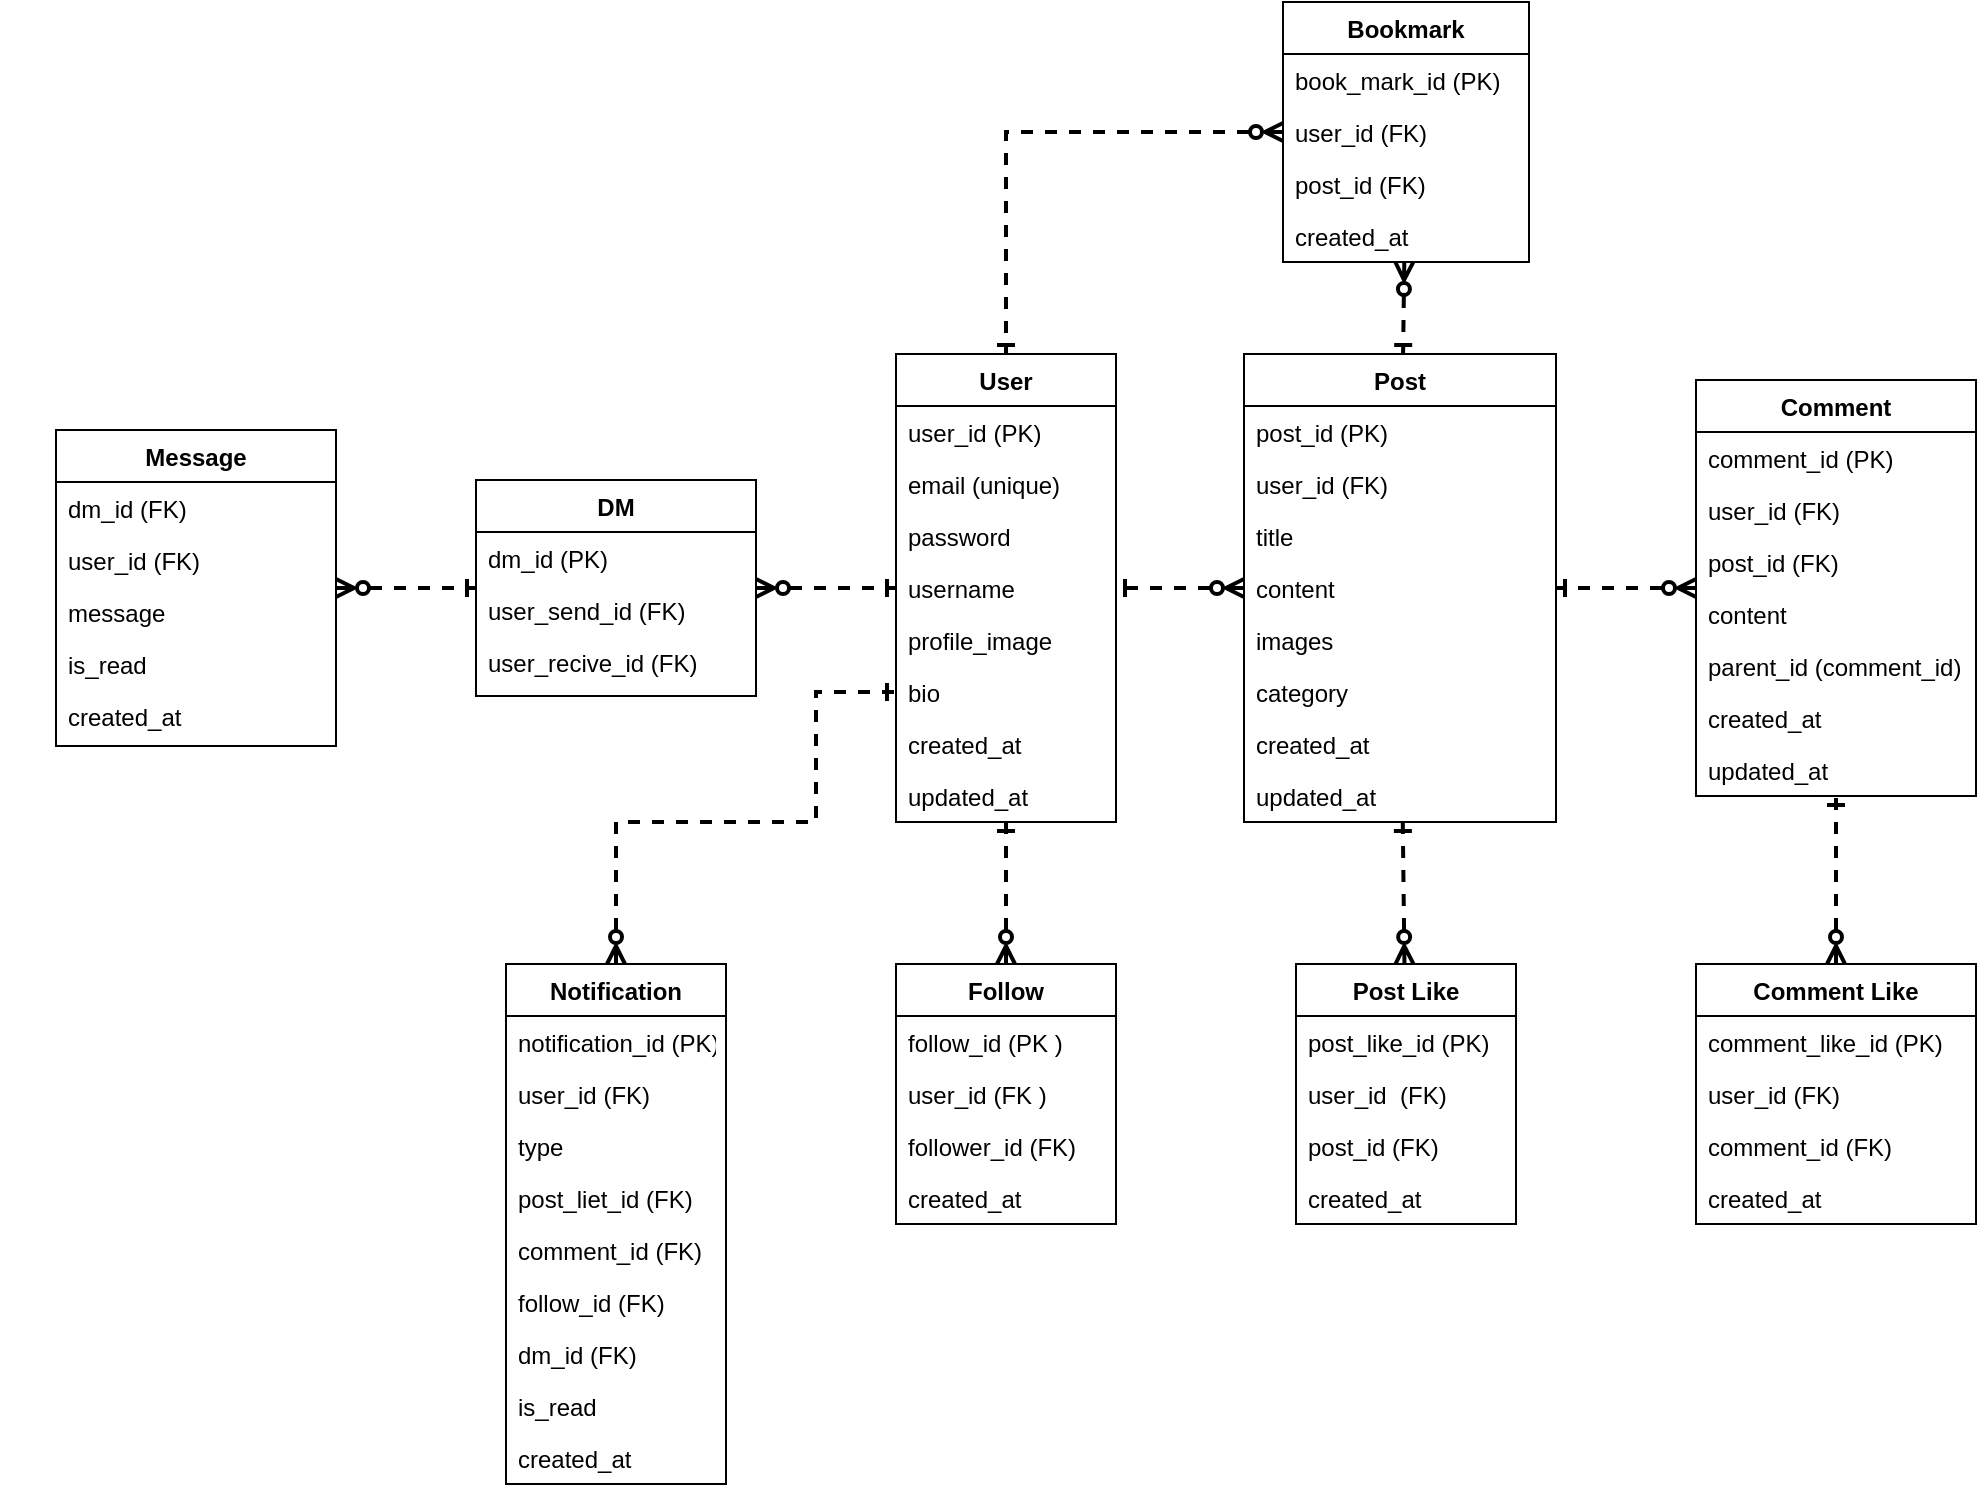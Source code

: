 <mxfile version="24.5.4" type="github">
  <diagram id="C5RBs43oDa-KdzZeNtuy" name="Page-1">
    <mxGraphModel dx="2261" dy="1915" grid="1" gridSize="10" guides="1" tooltips="1" connect="1" arrows="1" fold="1" page="1" pageScale="1" pageWidth="827" pageHeight="1169" background="#ffffff" math="0" shadow="0">
      <root>
        <mxCell id="WIyWlLk6GJQsqaUBKTNV-0" />
        <mxCell id="WIyWlLk6GJQsqaUBKTNV-1" parent="WIyWlLk6GJQsqaUBKTNV-0" />
        <mxCell id="zkfFHV4jXpPFQw0GAbJ--0" value="User" style="swimlane;fontStyle=1;align=center;verticalAlign=top;childLayout=stackLayout;horizontal=1;startSize=26;horizontalStack=0;resizeParent=1;resizeLast=0;collapsible=1;marginBottom=0;rounded=0;shadow=0;strokeWidth=1;" parent="WIyWlLk6GJQsqaUBKTNV-1" vertex="1">
          <mxGeometry x="40" y="146" width="110" height="234" as="geometry">
            <mxRectangle x="230" y="140" width="160" height="26" as="alternateBounds" />
          </mxGeometry>
        </mxCell>
        <mxCell id="zkfFHV4jXpPFQw0GAbJ--3" value="user_id (PK)" style="text;align=left;verticalAlign=top;spacingLeft=4;spacingRight=4;overflow=hidden;rotatable=0;points=[[0,0.5],[1,0.5]];portConstraint=eastwest;rounded=0;shadow=0;html=0;" parent="zkfFHV4jXpPFQw0GAbJ--0" vertex="1">
          <mxGeometry y="26" width="110" height="26" as="geometry" />
        </mxCell>
        <mxCell id="zkfFHV4jXpPFQw0GAbJ--1" value="email (unique)" style="text;align=left;verticalAlign=top;spacingLeft=4;spacingRight=4;overflow=hidden;rotatable=0;points=[[0,0.5],[1,0.5]];portConstraint=eastwest;" parent="zkfFHV4jXpPFQw0GAbJ--0" vertex="1">
          <mxGeometry y="52" width="110" height="26" as="geometry" />
        </mxCell>
        <mxCell id="zkfFHV4jXpPFQw0GAbJ--2" value="password" style="text;align=left;verticalAlign=top;spacingLeft=4;spacingRight=4;overflow=hidden;rotatable=0;points=[[0,0.5],[1,0.5]];portConstraint=eastwest;rounded=0;shadow=0;html=0;" parent="zkfFHV4jXpPFQw0GAbJ--0" vertex="1">
          <mxGeometry y="78" width="110" height="26" as="geometry" />
        </mxCell>
        <mxCell id="iJjre2rGxFUCucwiEA4P-0" value="username" style="text;align=left;verticalAlign=top;spacingLeft=4;spacingRight=4;overflow=hidden;rotatable=0;points=[[0,0.5],[1,0.5]];portConstraint=eastwest;rounded=0;shadow=0;html=0;" vertex="1" parent="zkfFHV4jXpPFQw0GAbJ--0">
          <mxGeometry y="104" width="110" height="26" as="geometry" />
        </mxCell>
        <mxCell id="iJjre2rGxFUCucwiEA4P-14" value="profile_image" style="text;align=left;verticalAlign=top;spacingLeft=4;spacingRight=4;overflow=hidden;rotatable=0;points=[[0,0.5],[1,0.5]];portConstraint=eastwest;rounded=0;shadow=0;html=0;" vertex="1" parent="zkfFHV4jXpPFQw0GAbJ--0">
          <mxGeometry y="130" width="110" height="26" as="geometry" />
        </mxCell>
        <mxCell id="iJjre2rGxFUCucwiEA4P-15" value="bio" style="text;align=left;verticalAlign=top;spacingLeft=4;spacingRight=4;overflow=hidden;rotatable=0;points=[[0,0.5],[1,0.5]];portConstraint=eastwest;rounded=0;shadow=0;html=0;" vertex="1" parent="zkfFHV4jXpPFQw0GAbJ--0">
          <mxGeometry y="156" width="110" height="26" as="geometry" />
        </mxCell>
        <mxCell id="iJjre2rGxFUCucwiEA4P-1" value="created_at" style="text;align=left;verticalAlign=top;spacingLeft=4;spacingRight=4;overflow=hidden;rotatable=0;points=[[0,0.5],[1,0.5]];portConstraint=eastwest;rounded=0;shadow=0;html=0;" vertex="1" parent="zkfFHV4jXpPFQw0GAbJ--0">
          <mxGeometry y="182" width="110" height="26" as="geometry" />
        </mxCell>
        <mxCell id="iJjre2rGxFUCucwiEA4P-2" value="updated_at" style="text;align=left;verticalAlign=top;spacingLeft=4;spacingRight=4;overflow=hidden;rotatable=0;points=[[0,0.5],[1,0.5]];portConstraint=eastwest;rounded=0;shadow=0;html=0;" vertex="1" parent="zkfFHV4jXpPFQw0GAbJ--0">
          <mxGeometry y="208" width="110" height="26" as="geometry" />
        </mxCell>
        <mxCell id="iJjre2rGxFUCucwiEA4P-16" value="Post" style="swimlane;fontStyle=1;align=center;verticalAlign=top;childLayout=stackLayout;horizontal=1;startSize=26;horizontalStack=0;resizeParent=1;resizeLast=0;collapsible=1;marginBottom=0;rounded=0;shadow=0;strokeWidth=1;" vertex="1" parent="WIyWlLk6GJQsqaUBKTNV-1">
          <mxGeometry x="214" y="146" width="156" height="234" as="geometry">
            <mxRectangle x="230" y="140" width="160" height="26" as="alternateBounds" />
          </mxGeometry>
        </mxCell>
        <mxCell id="iJjre2rGxFUCucwiEA4P-17" value="post_id (PK)" style="text;align=left;verticalAlign=top;spacingLeft=4;spacingRight=4;overflow=hidden;rotatable=0;points=[[0,0.5],[1,0.5]];portConstraint=eastwest;rounded=0;shadow=0;html=0;" vertex="1" parent="iJjre2rGxFUCucwiEA4P-16">
          <mxGeometry y="26" width="156" height="26" as="geometry" />
        </mxCell>
        <mxCell id="iJjre2rGxFUCucwiEA4P-18" value="user_id (FK)" style="text;align=left;verticalAlign=top;spacingLeft=4;spacingRight=4;overflow=hidden;rotatable=0;points=[[0,0.5],[1,0.5]];portConstraint=eastwest;" vertex="1" parent="iJjre2rGxFUCucwiEA4P-16">
          <mxGeometry y="52" width="156" height="26" as="geometry" />
        </mxCell>
        <mxCell id="iJjre2rGxFUCucwiEA4P-19" value="title" style="text;align=left;verticalAlign=top;spacingLeft=4;spacingRight=4;overflow=hidden;rotatable=0;points=[[0,0.5],[1,0.5]];portConstraint=eastwest;rounded=0;shadow=0;html=0;" vertex="1" parent="iJjre2rGxFUCucwiEA4P-16">
          <mxGeometry y="78" width="156" height="26" as="geometry" />
        </mxCell>
        <mxCell id="iJjre2rGxFUCucwiEA4P-20" value="content" style="text;align=left;verticalAlign=top;spacingLeft=4;spacingRight=4;overflow=hidden;rotatable=0;points=[[0,0.5],[1,0.5]];portConstraint=eastwest;rounded=0;shadow=0;html=0;" vertex="1" parent="iJjre2rGxFUCucwiEA4P-16">
          <mxGeometry y="104" width="156" height="26" as="geometry" />
        </mxCell>
        <mxCell id="iJjre2rGxFUCucwiEA4P-22" value="images" style="text;align=left;verticalAlign=top;spacingLeft=4;spacingRight=4;overflow=hidden;rotatable=0;points=[[0,0.5],[1,0.5]];portConstraint=eastwest;rounded=0;shadow=0;html=0;" vertex="1" parent="iJjre2rGxFUCucwiEA4P-16">
          <mxGeometry y="130" width="156" height="26" as="geometry" />
        </mxCell>
        <mxCell id="iJjre2rGxFUCucwiEA4P-21" value="category" style="text;align=left;verticalAlign=top;spacingLeft=4;spacingRight=4;overflow=hidden;rotatable=0;points=[[0,0.5],[1,0.5]];portConstraint=eastwest;rounded=0;shadow=0;html=0;" vertex="1" parent="iJjre2rGxFUCucwiEA4P-16">
          <mxGeometry y="156" width="156" height="26" as="geometry" />
        </mxCell>
        <mxCell id="iJjre2rGxFUCucwiEA4P-38" value="created_at" style="text;align=left;verticalAlign=top;spacingLeft=4;spacingRight=4;overflow=hidden;rotatable=0;points=[[0,0.5],[1,0.5]];portConstraint=eastwest;rounded=0;shadow=0;html=0;" vertex="1" parent="iJjre2rGxFUCucwiEA4P-16">
          <mxGeometry y="182" width="156" height="26" as="geometry" />
        </mxCell>
        <mxCell id="iJjre2rGxFUCucwiEA4P-39" value="updated_at" style="text;align=left;verticalAlign=top;spacingLeft=4;spacingRight=4;overflow=hidden;rotatable=0;points=[[0,0.5],[1,0.5]];portConstraint=eastwest;rounded=0;shadow=0;html=0;" vertex="1" parent="iJjre2rGxFUCucwiEA4P-16">
          <mxGeometry y="208" width="156" height="22" as="geometry" />
        </mxCell>
        <mxCell id="iJjre2rGxFUCucwiEA4P-28" value="Comment" style="swimlane;fontStyle=1;align=center;verticalAlign=top;childLayout=stackLayout;horizontal=1;startSize=26;horizontalStack=0;resizeParent=1;resizeLast=0;collapsible=1;marginBottom=0;rounded=0;shadow=0;strokeWidth=1;" vertex="1" parent="WIyWlLk6GJQsqaUBKTNV-1">
          <mxGeometry x="440" y="159" width="140" height="208" as="geometry">
            <mxRectangle x="230" y="140" width="160" height="26" as="alternateBounds" />
          </mxGeometry>
        </mxCell>
        <mxCell id="iJjre2rGxFUCucwiEA4P-29" value="comment_id (PK)" style="text;align=left;verticalAlign=top;spacingLeft=4;spacingRight=4;overflow=hidden;rotatable=0;points=[[0,0.5],[1,0.5]];portConstraint=eastwest;rounded=0;shadow=0;html=0;" vertex="1" parent="iJjre2rGxFUCucwiEA4P-28">
          <mxGeometry y="26" width="140" height="26" as="geometry" />
        </mxCell>
        <mxCell id="iJjre2rGxFUCucwiEA4P-30" value="user_id (FK)" style="text;align=left;verticalAlign=top;spacingLeft=4;spacingRight=4;overflow=hidden;rotatable=0;points=[[0,0.5],[1,0.5]];portConstraint=eastwest;" vertex="1" parent="iJjre2rGxFUCucwiEA4P-28">
          <mxGeometry y="52" width="140" height="26" as="geometry" />
        </mxCell>
        <mxCell id="iJjre2rGxFUCucwiEA4P-31" value="post_id (FK)" style="text;align=left;verticalAlign=top;spacingLeft=4;spacingRight=4;overflow=hidden;rotatable=0;points=[[0,0.5],[1,0.5]];portConstraint=eastwest;rounded=0;shadow=0;html=0;" vertex="1" parent="iJjre2rGxFUCucwiEA4P-28">
          <mxGeometry y="78" width="140" height="26" as="geometry" />
        </mxCell>
        <mxCell id="iJjre2rGxFUCucwiEA4P-32" value="content" style="text;align=left;verticalAlign=top;spacingLeft=4;spacingRight=4;overflow=hidden;rotatable=0;points=[[0,0.5],[1,0.5]];portConstraint=eastwest;rounded=0;shadow=0;html=0;" vertex="1" parent="iJjre2rGxFUCucwiEA4P-28">
          <mxGeometry y="104" width="140" height="26" as="geometry" />
        </mxCell>
        <mxCell id="iJjre2rGxFUCucwiEA4P-33" value="parent_id (comment_id)" style="text;align=left;verticalAlign=top;spacingLeft=4;spacingRight=4;overflow=hidden;rotatable=0;points=[[0,0.5],[1,0.5]];portConstraint=eastwest;rounded=0;shadow=0;html=0;" vertex="1" parent="iJjre2rGxFUCucwiEA4P-28">
          <mxGeometry y="130" width="140" height="26" as="geometry" />
        </mxCell>
        <mxCell id="iJjre2rGxFUCucwiEA4P-40" value="created_at" style="text;align=left;verticalAlign=top;spacingLeft=4;spacingRight=4;overflow=hidden;rotatable=0;points=[[0,0.5],[1,0.5]];portConstraint=eastwest;rounded=0;shadow=0;html=0;" vertex="1" parent="iJjre2rGxFUCucwiEA4P-28">
          <mxGeometry y="156" width="140" height="26" as="geometry" />
        </mxCell>
        <mxCell id="iJjre2rGxFUCucwiEA4P-41" value="updated_at" style="text;align=left;verticalAlign=top;spacingLeft=4;spacingRight=4;overflow=hidden;rotatable=0;points=[[0,0.5],[1,0.5]];portConstraint=eastwest;rounded=0;shadow=0;html=0;" vertex="1" parent="iJjre2rGxFUCucwiEA4P-28">
          <mxGeometry y="182" width="140" height="26" as="geometry" />
        </mxCell>
        <mxCell id="iJjre2rGxFUCucwiEA4P-42" value="Post Like" style="swimlane;fontStyle=1;align=center;verticalAlign=top;childLayout=stackLayout;horizontal=1;startSize=26;horizontalStack=0;resizeParent=1;resizeLast=0;collapsible=1;marginBottom=0;rounded=0;shadow=0;strokeWidth=1;" vertex="1" parent="WIyWlLk6GJQsqaUBKTNV-1">
          <mxGeometry x="240" y="451" width="110" height="130" as="geometry">
            <mxRectangle x="230" y="140" width="160" height="26" as="alternateBounds" />
          </mxGeometry>
        </mxCell>
        <mxCell id="iJjre2rGxFUCucwiEA4P-432" value="post_like_id (PK)" style="text;align=left;verticalAlign=top;spacingLeft=4;spacingRight=4;overflow=hidden;rotatable=0;points=[[0,0.5],[1,0.5]];portConstraint=eastwest;" vertex="1" parent="iJjre2rGxFUCucwiEA4P-42">
          <mxGeometry y="26" width="110" height="26" as="geometry" />
        </mxCell>
        <mxCell id="iJjre2rGxFUCucwiEA4P-44" value="user_id  (FK)" style="text;align=left;verticalAlign=top;spacingLeft=4;spacingRight=4;overflow=hidden;rotatable=0;points=[[0,0.5],[1,0.5]];portConstraint=eastwest;" vertex="1" parent="iJjre2rGxFUCucwiEA4P-42">
          <mxGeometry y="52" width="110" height="26" as="geometry" />
        </mxCell>
        <mxCell id="iJjre2rGxFUCucwiEA4P-45" value="post_id (FK)" style="text;align=left;verticalAlign=top;spacingLeft=4;spacingRight=4;overflow=hidden;rotatable=0;points=[[0,0.5],[1,0.5]];portConstraint=eastwest;rounded=0;shadow=0;html=0;" vertex="1" parent="iJjre2rGxFUCucwiEA4P-42">
          <mxGeometry y="78" width="110" height="26" as="geometry" />
        </mxCell>
        <mxCell id="iJjre2rGxFUCucwiEA4P-50" value="created_at" style="text;align=left;verticalAlign=top;spacingLeft=4;spacingRight=4;overflow=hidden;rotatable=0;points=[[0,0.5],[1,0.5]];portConstraint=eastwest;rounded=0;shadow=0;html=0;" vertex="1" parent="iJjre2rGxFUCucwiEA4P-42">
          <mxGeometry y="104" width="110" height="26" as="geometry" />
        </mxCell>
        <mxCell id="iJjre2rGxFUCucwiEA4P-344" value="Comment Like" style="swimlane;fontStyle=1;align=center;verticalAlign=top;childLayout=stackLayout;horizontal=1;startSize=26;horizontalStack=0;resizeParent=1;resizeLast=0;collapsible=1;marginBottom=0;rounded=0;shadow=0;strokeWidth=1;" vertex="1" parent="WIyWlLk6GJQsqaUBKTNV-1">
          <mxGeometry x="440" y="451" width="140" height="130" as="geometry">
            <mxRectangle x="230" y="140" width="160" height="26" as="alternateBounds" />
          </mxGeometry>
        </mxCell>
        <mxCell id="iJjre2rGxFUCucwiEA4P-433" value="comment_like_id (PK)" style="text;align=left;verticalAlign=top;spacingLeft=4;spacingRight=4;overflow=hidden;rotatable=0;points=[[0,0.5],[1,0.5]];portConstraint=eastwest;" vertex="1" parent="iJjre2rGxFUCucwiEA4P-344">
          <mxGeometry y="26" width="140" height="26" as="geometry" />
        </mxCell>
        <mxCell id="iJjre2rGxFUCucwiEA4P-346" value="user_id (FK)" style="text;align=left;verticalAlign=top;spacingLeft=4;spacingRight=4;overflow=hidden;rotatable=0;points=[[0,0.5],[1,0.5]];portConstraint=eastwest;" vertex="1" parent="iJjre2rGxFUCucwiEA4P-344">
          <mxGeometry y="52" width="140" height="26" as="geometry" />
        </mxCell>
        <mxCell id="iJjre2rGxFUCucwiEA4P-347" value="comment_id (FK)" style="text;align=left;verticalAlign=top;spacingLeft=4;spacingRight=4;overflow=hidden;rotatable=0;points=[[0,0.5],[1,0.5]];portConstraint=eastwest;rounded=0;shadow=0;html=0;" vertex="1" parent="iJjre2rGxFUCucwiEA4P-344">
          <mxGeometry y="78" width="140" height="26" as="geometry" />
        </mxCell>
        <mxCell id="iJjre2rGxFUCucwiEA4P-348" value="created_at" style="text;align=left;verticalAlign=top;spacingLeft=4;spacingRight=4;overflow=hidden;rotatable=0;points=[[0,0.5],[1,0.5]];portConstraint=eastwest;rounded=0;shadow=0;html=0;" vertex="1" parent="iJjre2rGxFUCucwiEA4P-344">
          <mxGeometry y="104" width="140" height="26" as="geometry" />
        </mxCell>
        <mxCell id="iJjre2rGxFUCucwiEA4P-418" value="Bookmark" style="swimlane;fontStyle=1;align=center;verticalAlign=top;childLayout=stackLayout;horizontal=1;startSize=26;horizontalStack=0;resizeParent=1;resizeLast=0;collapsible=1;marginBottom=0;rounded=0;shadow=0;strokeWidth=1;" vertex="1" parent="WIyWlLk6GJQsqaUBKTNV-1">
          <mxGeometry x="233.5" y="-30" width="123" height="130" as="geometry">
            <mxRectangle x="230" y="140" width="160" height="26" as="alternateBounds" />
          </mxGeometry>
        </mxCell>
        <mxCell id="iJjre2rGxFUCucwiEA4P-602" value="book_mark_id (PK)" style="text;align=left;verticalAlign=top;spacingLeft=4;spacingRight=4;overflow=hidden;rotatable=0;points=[[0,0.5],[1,0.5]];portConstraint=eastwest;" vertex="1" parent="iJjre2rGxFUCucwiEA4P-418">
          <mxGeometry y="26" width="123" height="26" as="geometry" />
        </mxCell>
        <mxCell id="iJjre2rGxFUCucwiEA4P-419" value="user_id (FK)" style="text;align=left;verticalAlign=top;spacingLeft=4;spacingRight=4;overflow=hidden;rotatable=0;points=[[0,0.5],[1,0.5]];portConstraint=eastwest;" vertex="1" parent="iJjre2rGxFUCucwiEA4P-418">
          <mxGeometry y="52" width="123" height="26" as="geometry" />
        </mxCell>
        <mxCell id="iJjre2rGxFUCucwiEA4P-420" value="post_id (FK)" style="text;align=left;verticalAlign=top;spacingLeft=4;spacingRight=4;overflow=hidden;rotatable=0;points=[[0,0.5],[1,0.5]];portConstraint=eastwest;rounded=0;shadow=0;html=0;" vertex="1" parent="iJjre2rGxFUCucwiEA4P-418">
          <mxGeometry y="78" width="123" height="26" as="geometry" />
        </mxCell>
        <mxCell id="iJjre2rGxFUCucwiEA4P-421" value="created_at" style="text;align=left;verticalAlign=top;spacingLeft=4;spacingRight=4;overflow=hidden;rotatable=0;points=[[0,0.5],[1,0.5]];portConstraint=eastwest;rounded=0;shadow=0;html=0;" vertex="1" parent="iJjre2rGxFUCucwiEA4P-418">
          <mxGeometry y="104" width="123" height="26" as="geometry" />
        </mxCell>
        <mxCell id="iJjre2rGxFUCucwiEA4P-426" value="Follow" style="swimlane;fontStyle=1;align=center;verticalAlign=top;childLayout=stackLayout;horizontal=1;startSize=26;horizontalStack=0;resizeParent=1;resizeLast=0;collapsible=1;marginBottom=0;rounded=0;shadow=0;strokeWidth=1;" vertex="1" parent="WIyWlLk6GJQsqaUBKTNV-1">
          <mxGeometry x="40" y="451" width="110" height="130" as="geometry">
            <mxRectangle x="230" y="140" width="160" height="26" as="alternateBounds" />
          </mxGeometry>
        </mxCell>
        <mxCell id="iJjre2rGxFUCucwiEA4P-603" value="follow_id (PK )" style="text;align=left;verticalAlign=top;spacingLeft=4;spacingRight=4;overflow=hidden;rotatable=0;points=[[0,0.5],[1,0.5]];portConstraint=eastwest;" vertex="1" parent="iJjre2rGxFUCucwiEA4P-426">
          <mxGeometry y="26" width="110" height="26" as="geometry" />
        </mxCell>
        <mxCell id="iJjre2rGxFUCucwiEA4P-427" value="user_id (FK )" style="text;align=left;verticalAlign=top;spacingLeft=4;spacingRight=4;overflow=hidden;rotatable=0;points=[[0,0.5],[1,0.5]];portConstraint=eastwest;" vertex="1" parent="iJjre2rGxFUCucwiEA4P-426">
          <mxGeometry y="52" width="110" height="26" as="geometry" />
        </mxCell>
        <mxCell id="iJjre2rGxFUCucwiEA4P-428" value="follower_id (FK)" style="text;align=left;verticalAlign=top;spacingLeft=4;spacingRight=4;overflow=hidden;rotatable=0;points=[[0,0.5],[1,0.5]];portConstraint=eastwest;rounded=0;shadow=0;html=0;" vertex="1" parent="iJjre2rGxFUCucwiEA4P-426">
          <mxGeometry y="78" width="110" height="26" as="geometry" />
        </mxCell>
        <mxCell id="iJjre2rGxFUCucwiEA4P-429" value="created_at" style="text;align=left;verticalAlign=top;spacingLeft=4;spacingRight=4;overflow=hidden;rotatable=0;points=[[0,0.5],[1,0.5]];portConstraint=eastwest;rounded=0;shadow=0;html=0;" vertex="1" parent="iJjre2rGxFUCucwiEA4P-426">
          <mxGeometry y="104" width="110" height="26" as="geometry" />
        </mxCell>
        <mxCell id="iJjre2rGxFUCucwiEA4P-434" value="DM" style="swimlane;fontStyle=1;align=center;verticalAlign=top;childLayout=stackLayout;horizontal=1;startSize=26;horizontalStack=0;resizeParent=1;resizeLast=0;collapsible=1;marginBottom=0;rounded=0;shadow=0;strokeWidth=1;" vertex="1" parent="WIyWlLk6GJQsqaUBKTNV-1">
          <mxGeometry x="-170" y="209" width="140" height="108" as="geometry">
            <mxRectangle x="230" y="140" width="160" height="26" as="alternateBounds" />
          </mxGeometry>
        </mxCell>
        <mxCell id="iJjre2rGxFUCucwiEA4P-440" value="dm_id (PK)" style="text;align=left;verticalAlign=top;spacingLeft=4;spacingRight=4;overflow=hidden;rotatable=0;points=[[0,0.5],[1,0.5]];portConstraint=eastwest;" vertex="1" parent="iJjre2rGxFUCucwiEA4P-434">
          <mxGeometry y="26" width="140" height="26" as="geometry" />
        </mxCell>
        <mxCell id="iJjre2rGxFUCucwiEA4P-435" value="user_send_id (FK)" style="text;align=left;verticalAlign=top;spacingLeft=4;spacingRight=4;overflow=hidden;rotatable=0;points=[[0,0.5],[1,0.5]];portConstraint=eastwest;" vertex="1" parent="iJjre2rGxFUCucwiEA4P-434">
          <mxGeometry y="52" width="140" height="26" as="geometry" />
        </mxCell>
        <mxCell id="iJjre2rGxFUCucwiEA4P-439" value="user_recive_id (FK)" style="text;align=left;verticalAlign=top;spacingLeft=4;spacingRight=4;overflow=hidden;rotatable=0;points=[[0,0.5],[1,0.5]];portConstraint=eastwest;" vertex="1" parent="iJjre2rGxFUCucwiEA4P-434">
          <mxGeometry y="78" width="140" height="26" as="geometry" />
        </mxCell>
        <mxCell id="iJjre2rGxFUCucwiEA4P-446" value="Notification" style="swimlane;fontStyle=1;align=center;verticalAlign=top;childLayout=stackLayout;horizontal=1;startSize=26;horizontalStack=0;resizeParent=1;resizeLast=0;collapsible=1;marginBottom=0;rounded=0;shadow=0;strokeWidth=1;" vertex="1" parent="WIyWlLk6GJQsqaUBKTNV-1">
          <mxGeometry x="-155" y="451" width="110" height="260" as="geometry">
            <mxRectangle x="230" y="140" width="160" height="26" as="alternateBounds" />
          </mxGeometry>
        </mxCell>
        <mxCell id="iJjre2rGxFUCucwiEA4P-601" value="notification_id (PK)" style="text;align=left;verticalAlign=top;spacingLeft=4;spacingRight=4;overflow=hidden;rotatable=0;points=[[0,0.5],[1,0.5]];portConstraint=eastwest;rounded=0;shadow=0;html=0;" vertex="1" parent="iJjre2rGxFUCucwiEA4P-446">
          <mxGeometry y="26" width="110" height="26" as="geometry" />
        </mxCell>
        <mxCell id="iJjre2rGxFUCucwiEA4P-455" value="user_id (FK)" style="text;align=left;verticalAlign=top;spacingLeft=4;spacingRight=4;overflow=hidden;rotatable=0;points=[[0,0.5],[1,0.5]];portConstraint=eastwest;rounded=0;shadow=0;html=0;" vertex="1" parent="iJjre2rGxFUCucwiEA4P-446">
          <mxGeometry y="52" width="110" height="26" as="geometry" />
        </mxCell>
        <mxCell id="iJjre2rGxFUCucwiEA4P-454" value="type" style="text;align=left;verticalAlign=top;spacingLeft=4;spacingRight=4;overflow=hidden;rotatable=0;points=[[0,0.5],[1,0.5]];portConstraint=eastwest;rounded=0;shadow=0;html=0;" vertex="1" parent="iJjre2rGxFUCucwiEA4P-446">
          <mxGeometry y="78" width="110" height="26" as="geometry" />
        </mxCell>
        <mxCell id="iJjre2rGxFUCucwiEA4P-456" value="post_liet_id (FK)" style="text;align=left;verticalAlign=top;spacingLeft=4;spacingRight=4;overflow=hidden;rotatable=0;points=[[0,0.5],[1,0.5]];portConstraint=eastwest;rounded=0;shadow=0;html=0;" vertex="1" parent="iJjre2rGxFUCucwiEA4P-446">
          <mxGeometry y="104" width="110" height="26" as="geometry" />
        </mxCell>
        <mxCell id="iJjre2rGxFUCucwiEA4P-457" value="comment_id (FK)" style="text;align=left;verticalAlign=top;spacingLeft=4;spacingRight=4;overflow=hidden;rotatable=0;points=[[0,0.5],[1,0.5]];portConstraint=eastwest;rounded=0;shadow=0;html=0;" vertex="1" parent="iJjre2rGxFUCucwiEA4P-446">
          <mxGeometry y="130" width="110" height="26" as="geometry" />
        </mxCell>
        <mxCell id="iJjre2rGxFUCucwiEA4P-459" value="follow_id (FK)" style="text;align=left;verticalAlign=top;spacingLeft=4;spacingRight=4;overflow=hidden;rotatable=0;points=[[0,0.5],[1,0.5]];portConstraint=eastwest;rounded=0;shadow=0;html=0;" vertex="1" parent="iJjre2rGxFUCucwiEA4P-446">
          <mxGeometry y="156" width="110" height="26" as="geometry" />
        </mxCell>
        <mxCell id="iJjre2rGxFUCucwiEA4P-458" value="dm_id (FK)" style="text;align=left;verticalAlign=top;spacingLeft=4;spacingRight=4;overflow=hidden;rotatable=0;points=[[0,0.5],[1,0.5]];portConstraint=eastwest;rounded=0;shadow=0;html=0;" vertex="1" parent="iJjre2rGxFUCucwiEA4P-446">
          <mxGeometry y="182" width="110" height="26" as="geometry" />
        </mxCell>
        <mxCell id="iJjre2rGxFUCucwiEA4P-460" value="is_read" style="text;align=left;verticalAlign=top;spacingLeft=4;spacingRight=4;overflow=hidden;rotatable=0;points=[[0,0.5],[1,0.5]];portConstraint=eastwest;rounded=0;shadow=0;html=0;" vertex="1" parent="iJjre2rGxFUCucwiEA4P-446">
          <mxGeometry y="208" width="110" height="26" as="geometry" />
        </mxCell>
        <mxCell id="iJjre2rGxFUCucwiEA4P-450" value="created_at" style="text;align=left;verticalAlign=top;spacingLeft=4;spacingRight=4;overflow=hidden;rotatable=0;points=[[0,0.5],[1,0.5]];portConstraint=eastwest;rounded=0;shadow=0;html=0;" vertex="1" parent="iJjre2rGxFUCucwiEA4P-446">
          <mxGeometry y="234" width="110" height="26" as="geometry" />
        </mxCell>
        <mxCell id="iJjre2rGxFUCucwiEA4P-478" value="Message" style="swimlane;fontStyle=1;align=center;verticalAlign=top;childLayout=stackLayout;horizontal=1;startSize=26;horizontalStack=0;resizeParent=1;resizeLast=0;collapsible=1;marginBottom=0;rounded=0;shadow=0;strokeWidth=1;" vertex="1" parent="WIyWlLk6GJQsqaUBKTNV-1">
          <mxGeometry x="-380" y="184" width="140" height="158" as="geometry">
            <mxRectangle x="230" y="140" width="160" height="26" as="alternateBounds" />
          </mxGeometry>
        </mxCell>
        <mxCell id="iJjre2rGxFUCucwiEA4P-479" value="dm_id (FK)" style="text;align=left;verticalAlign=top;spacingLeft=4;spacingRight=4;overflow=hidden;rotatable=0;points=[[0,0.5],[1,0.5]];portConstraint=eastwest;" vertex="1" parent="iJjre2rGxFUCucwiEA4P-478">
          <mxGeometry y="26" width="140" height="26" as="geometry" />
        </mxCell>
        <mxCell id="iJjre2rGxFUCucwiEA4P-480" value="user_id (FK)" style="text;align=left;verticalAlign=top;spacingLeft=4;spacingRight=4;overflow=hidden;rotatable=0;points=[[0,0.5],[1,0.5]];portConstraint=eastwest;" vertex="1" parent="iJjre2rGxFUCucwiEA4P-478">
          <mxGeometry y="52" width="140" height="26" as="geometry" />
        </mxCell>
        <mxCell id="iJjre2rGxFUCucwiEA4P-481" value="message" style="text;align=left;verticalAlign=top;spacingLeft=4;spacingRight=4;overflow=hidden;rotatable=0;points=[[0,0.5],[1,0.5]];portConstraint=eastwest;" vertex="1" parent="iJjre2rGxFUCucwiEA4P-478">
          <mxGeometry y="78" width="140" height="26" as="geometry" />
        </mxCell>
        <mxCell id="iJjre2rGxFUCucwiEA4P-482" value="is_read" style="text;align=left;verticalAlign=top;spacingLeft=4;spacingRight=4;overflow=hidden;rotatable=0;points=[[0,0.5],[1,0.5]];portConstraint=eastwest;" vertex="1" parent="iJjre2rGxFUCucwiEA4P-478">
          <mxGeometry y="104" width="140" height="26" as="geometry" />
        </mxCell>
        <mxCell id="iJjre2rGxFUCucwiEA4P-483" value="created_at" style="text;align=left;verticalAlign=top;spacingLeft=4;spacingRight=4;overflow=hidden;rotatable=0;points=[[0,0.5],[1,0.5]];portConstraint=eastwest;" vertex="1" parent="iJjre2rGxFUCucwiEA4P-478">
          <mxGeometry y="130" width="140" height="26" as="geometry" />
        </mxCell>
        <mxCell id="iJjre2rGxFUCucwiEA4P-577" value="" style="endArrow=ERzeroToMany;html=1;rounded=0;endFill=0;startArrow=ERone;startFill=0;exitX=0;exitY=0.5;exitDx=0;exitDy=0;strokeColor=none;dashed=1;" edge="1" parent="WIyWlLk6GJQsqaUBKTNV-1" source="zkfFHV4jXpPFQw0GAbJ--3" target="iJjre2rGxFUCucwiEA4P-480">
          <mxGeometry width="50" height="50" relative="1" as="geometry">
            <mxPoint x="50" y="195" as="sourcePoint" />
            <mxPoint x="-20" y="284" as="targetPoint" />
            <Array as="points">
              <mxPoint x="-40" y="185" />
              <mxPoint x="-40" y="170" />
              <mxPoint x="-190" y="170" />
              <mxPoint x="-400" y="170" />
              <mxPoint x="-400" y="250" />
            </Array>
          </mxGeometry>
        </mxCell>
        <mxCell id="iJjre2rGxFUCucwiEA4P-590" value="" style="endArrow=ERone;html=1;strokeWidth=2;rounded=0;endFill=0;startArrow=ERzeroToMany;startFill=0;strokeColor=default;dashed=1;" edge="1" parent="WIyWlLk6GJQsqaUBKTNV-1" source="iJjre2rGxFUCucwiEA4P-434" target="zkfFHV4jXpPFQw0GAbJ--0">
          <mxGeometry width="50" height="50" relative="1" as="geometry">
            <mxPoint x="-130" y="400" as="sourcePoint" />
            <mxPoint x="-80" y="350" as="targetPoint" />
            <Array as="points">
              <mxPoint y="263" />
            </Array>
          </mxGeometry>
        </mxCell>
        <mxCell id="iJjre2rGxFUCucwiEA4P-591" value="" style="endArrow=ERone;html=1;strokeWidth=2;rounded=0;endFill=0;startArrow=ERzeroToMany;startFill=0;strokeColor=default;dashed=1;" edge="1" parent="WIyWlLk6GJQsqaUBKTNV-1" source="iJjre2rGxFUCucwiEA4P-478" target="iJjre2rGxFUCucwiEA4P-434">
          <mxGeometry width="50" height="50" relative="1" as="geometry">
            <mxPoint x="-20" y="258" as="sourcePoint" />
            <mxPoint x="50" y="195" as="targetPoint" />
            <Array as="points" />
          </mxGeometry>
        </mxCell>
        <mxCell id="iJjre2rGxFUCucwiEA4P-593" value="" style="endArrow=ERone;html=1;strokeWidth=2;rounded=0;endFill=0;startArrow=ERzeroToMany;startFill=0;strokeColor=default;dashed=1;" edge="1" parent="WIyWlLk6GJQsqaUBKTNV-1" source="iJjre2rGxFUCucwiEA4P-16" target="zkfFHV4jXpPFQw0GAbJ--0">
          <mxGeometry width="50" height="50" relative="1" as="geometry">
            <mxPoint x="-20" y="258" as="sourcePoint" />
            <mxPoint x="50" y="195" as="targetPoint" />
            <Array as="points" />
          </mxGeometry>
        </mxCell>
        <mxCell id="iJjre2rGxFUCucwiEA4P-594" value="" style="endArrow=ERone;html=1;strokeWidth=2;rounded=0;endFill=0;startArrow=ERzeroToMany;startFill=0;strokeColor=default;dashed=1;" edge="1" parent="WIyWlLk6GJQsqaUBKTNV-1" source="iJjre2rGxFUCucwiEA4P-418" target="zkfFHV4jXpPFQw0GAbJ--0">
          <mxGeometry width="50" height="50" relative="1" as="geometry">
            <mxPoint x="224" y="273" as="sourcePoint" />
            <mxPoint x="160" y="273" as="targetPoint" />
            <Array as="points">
              <mxPoint x="95" y="35" />
            </Array>
          </mxGeometry>
        </mxCell>
        <mxCell id="iJjre2rGxFUCucwiEA4P-595" value="" style="endArrow=ERone;html=1;strokeWidth=2;rounded=0;endFill=0;startArrow=ERzeroToMany;startFill=0;strokeColor=default;dashed=1;" edge="1" parent="WIyWlLk6GJQsqaUBKTNV-1" source="iJjre2rGxFUCucwiEA4P-418" target="iJjre2rGxFUCucwiEA4P-16">
          <mxGeometry width="50" height="50" relative="1" as="geometry">
            <mxPoint x="230" y="42" as="sourcePoint" />
            <mxPoint x="105" y="156" as="targetPoint" />
            <Array as="points" />
          </mxGeometry>
        </mxCell>
        <mxCell id="iJjre2rGxFUCucwiEA4P-596" value="" style="endArrow=ERone;html=1;strokeWidth=2;rounded=0;endFill=0;startArrow=ERzeroToMany;startFill=0;strokeColor=default;dashed=1;" edge="1" parent="WIyWlLk6GJQsqaUBKTNV-1" source="iJjre2rGxFUCucwiEA4P-28" target="iJjre2rGxFUCucwiEA4P-16">
          <mxGeometry width="50" height="50" relative="1" as="geometry">
            <mxPoint x="410" y="70" as="sourcePoint" />
            <mxPoint x="430" y="110" as="targetPoint" />
            <Array as="points" />
          </mxGeometry>
        </mxCell>
        <mxCell id="iJjre2rGxFUCucwiEA4P-597" value="" style="endArrow=ERone;html=1;strokeWidth=2;rounded=0;endFill=0;startArrow=ERzeroToMany;startFill=0;strokeColor=default;dashed=1;" edge="1" parent="WIyWlLk6GJQsqaUBKTNV-1" source="iJjre2rGxFUCucwiEA4P-42" target="iJjre2rGxFUCucwiEA4P-16">
          <mxGeometry width="50" height="50" relative="1" as="geometry">
            <mxPoint x="302" y="94" as="sourcePoint" />
            <mxPoint x="302" y="156" as="targetPoint" />
            <Array as="points" />
          </mxGeometry>
        </mxCell>
        <mxCell id="iJjre2rGxFUCucwiEA4P-598" value="" style="endArrow=ERone;html=1;strokeWidth=2;rounded=0;endFill=0;startArrow=ERzeroToMany;startFill=0;strokeColor=default;dashed=1;" edge="1" parent="WIyWlLk6GJQsqaUBKTNV-1" source="iJjre2rGxFUCucwiEA4P-344" target="iJjre2rGxFUCucwiEA4P-28">
          <mxGeometry width="50" height="50" relative="1" as="geometry">
            <mxPoint x="304" y="461" as="sourcePoint" />
            <mxPoint x="303" y="390" as="targetPoint" />
            <Array as="points" />
          </mxGeometry>
        </mxCell>
        <mxCell id="iJjre2rGxFUCucwiEA4P-599" value="" style="endArrow=ERone;html=1;strokeWidth=2;rounded=0;endFill=0;startArrow=ERzeroToMany;startFill=0;strokeColor=default;dashed=1;" edge="1" parent="WIyWlLk6GJQsqaUBKTNV-1" source="iJjre2rGxFUCucwiEA4P-426" target="zkfFHV4jXpPFQw0GAbJ--0">
          <mxGeometry width="50" height="50" relative="1" as="geometry">
            <mxPoint x="304" y="461" as="sourcePoint" />
            <mxPoint x="303" y="390" as="targetPoint" />
            <Array as="points" />
          </mxGeometry>
        </mxCell>
        <mxCell id="iJjre2rGxFUCucwiEA4P-600" value="" style="endArrow=ERone;html=1;strokeWidth=2;rounded=0;endFill=0;startArrow=ERzeroToMany;startFill=0;strokeColor=default;dashed=1;" edge="1" parent="WIyWlLk6GJQsqaUBKTNV-1" source="iJjre2rGxFUCucwiEA4P-446" target="iJjre2rGxFUCucwiEA4P-15">
          <mxGeometry width="50" height="50" relative="1" as="geometry">
            <mxPoint x="105" y="461" as="sourcePoint" />
            <mxPoint x="105" y="390" as="targetPoint" />
            <Array as="points">
              <mxPoint x="-100" y="380" />
              <mxPoint y="380" />
              <mxPoint y="315" />
            </Array>
          </mxGeometry>
        </mxCell>
      </root>
    </mxGraphModel>
  </diagram>
</mxfile>
